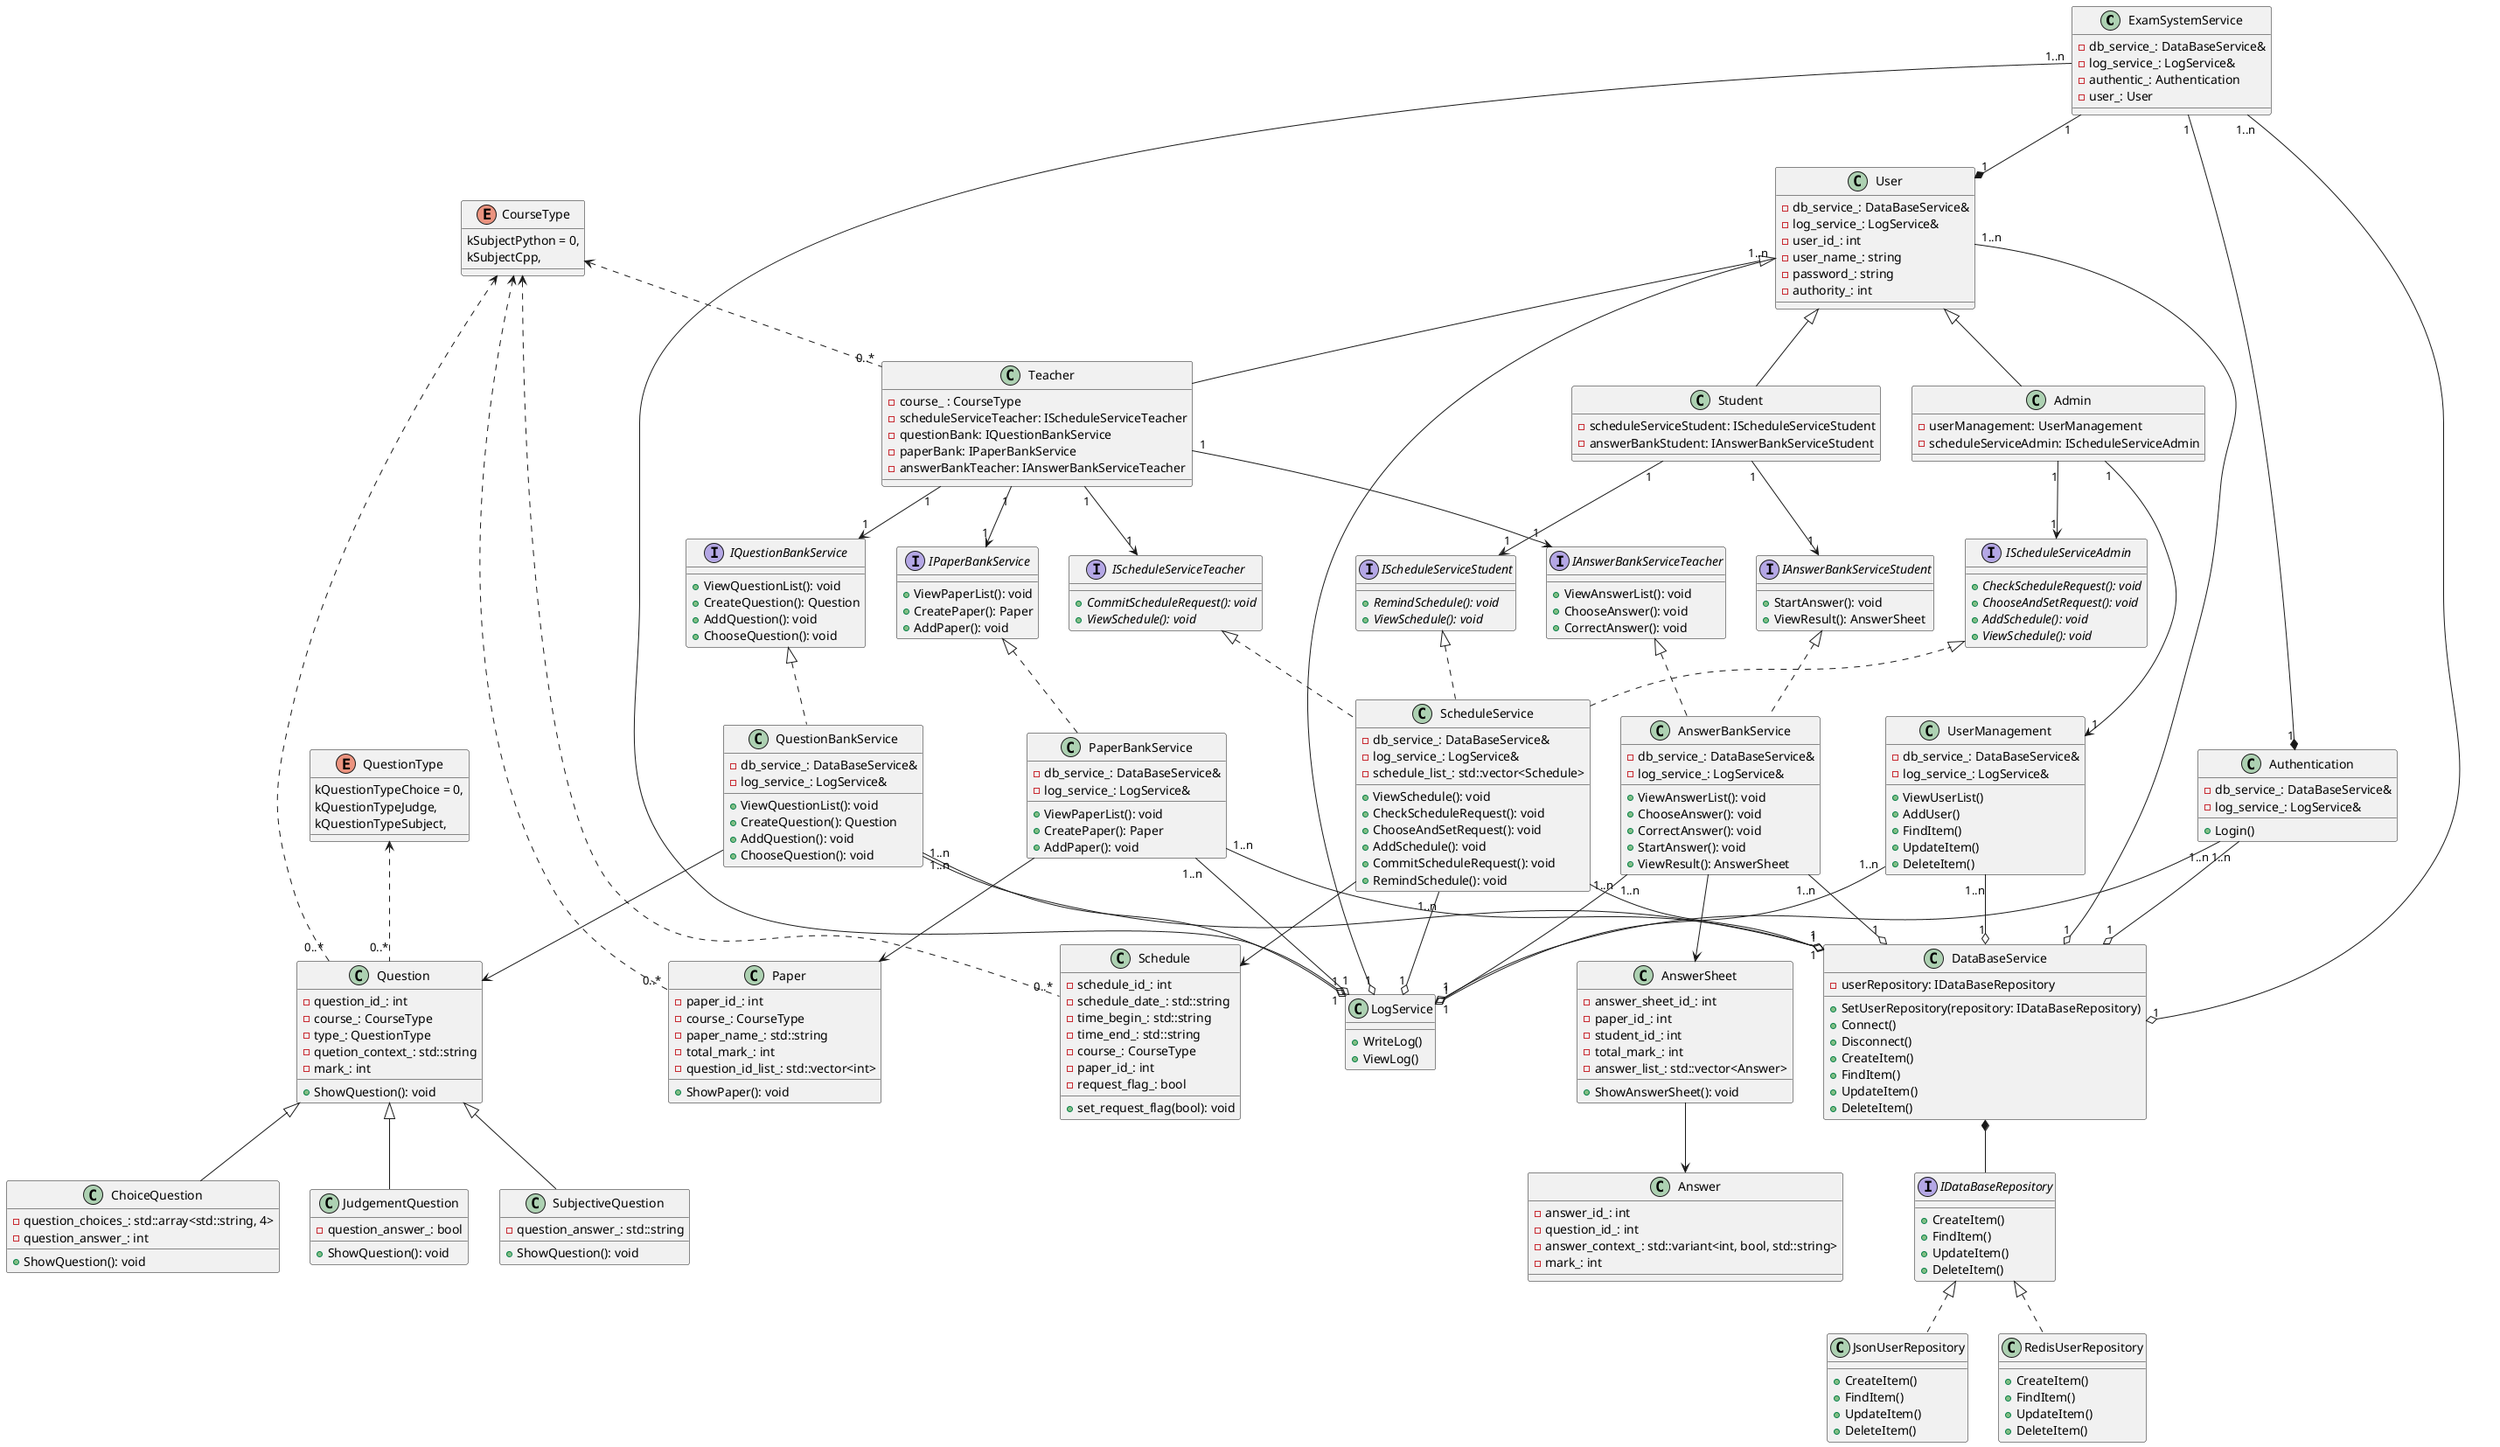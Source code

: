 @startuml

class ExamSystemService {
  - db_service_: DataBaseService&
  - log_service_: LogService&
  - authentic_: Authentication
  - user_: User
}

class User {
  - db_service_: DataBaseService&
  - log_service_: LogService&
  - user_id_: int
  - user_name_: string
  - password_: string
  - authority_: int
}

class Admin extends User {
  - userManagement: UserManagement
  - scheduleServiceAdmin: IScheduleServiceAdmin
}

class Teacher extends User {
  - course_ : CourseType
  - scheduleServiceTeacher: IScheduleServiceTeacher
  - questionBank: IQuestionBankService
  - paperBank: IPaperBankService
  - answerBankTeacher: IAnswerBankServiceTeacher
}

class Student extends User {
  - scheduleServiceStudent: IScheduleServiceStudent
  - answerBankStudent: IAnswerBankServiceStudent
}

class Authentication {
  - db_service_: DataBaseService&
  - log_service_: LogService&
  + Login()
}

class Schedule {
    - schedule_id_: int
    - schedule_date_: std::string
    - time_begin_: std::string
    - time_end_: std::string
    - course_: CourseType
    - paper_id_: int
    - request_flag_: bool
    + set_request_flag(bool): void
}

interface IScheduleServiceAdmin {
    {abstract} + CheckScheduleRequest(): void
    {abstract} + ChooseAndSetRequest(): void
    {abstract} + AddSchedule(): void
    {abstract} + ViewSchedule(): void
}

interface IScheduleServiceTeacher {
    {abstract} + CommitScheduleRequest(): void
    {abstract} + ViewSchedule(): void
}

interface IScheduleServiceStudent {
    {abstract} + RemindSchedule(): void
    {abstract} + ViewSchedule(): void
}

class ScheduleService {
    - db_service_: DataBaseService&
    - log_service_: LogService&
    - schedule_list_: std::vector<Schedule>
    + ViewSchedule(): void
    + CheckScheduleRequest(): void
    + ChooseAndSetRequest(): void
    + AddSchedule(): void
    + CommitScheduleRequest(): void
    + RemindSchedule(): void
}

class UserManagement {
  - db_service_: DataBaseService&
  - log_service_: LogService&
  + ViewUserList()
  + AddUser()
  + FindItem()
  + UpdateItem()
  + DeleteItem()
}

class Question {
  - question_id_: int
  - course_: CourseType
  - type_: QuestionType
  - quetion_context_: std::string
  - mark_: int
  + ShowQuestion(): void
}

class ChoiceQuestion extends Question {
    - question_choices_: std::array<std::string, 4>
    - question_answer_: int
    + ShowQuestion(): void
}

class JudgementQuestion extends Question {
    - question_answer_: bool
    + ShowQuestion(): void
}

class SubjectiveQuestion extends Question {
    - question_answer_: std::string
    + ShowQuestion(): void
}

interface IQuestionBankService {
    + ViewQuestionList(): void
    + CreateQuestion(): Question
    + AddQuestion(): void
    + ChooseQuestion(): void
}

class QuestionBankService {
    - db_service_: DataBaseService&
    - log_service_: LogService&
    + ViewQuestionList(): void
    + CreateQuestion(): Question
    + AddQuestion(): void
    + ChooseQuestion(): void
}

class Paper {
    - paper_id_: int
    - course_: CourseType
    - paper_name_: std::string
    - total_mark_: int
    - question_id_list_: std::vector<int>
    + ShowPaper(): void
}

interface IPaperBankService {
    + ViewPaperList(): void
    + CreatePaper(): Paper
    + AddPaper(): void
}

class PaperBankService {
    - db_service_: DataBaseService&
    - log_service_: LogService&
    + ViewPaperList(): void
    + CreatePaper(): Paper
    + AddPaper(): void
}

class Answer {
    - answer_id_: int
    - question_id_: int
    - answer_context_: std::variant<int, bool, std::string>
    - mark_: int
}

class AnswerSheet {
    - answer_sheet_id_: int
    - paper_id_: int
    - student_id_: int
    - total_mark_: int
    - answer_list_: std::vector<Answer>
    + ShowAnswerSheet(): void
}

interface IAnswerBankServiceTeacher {
    + ViewAnswerList(): void
    + ChooseAnswer(): void
    + CorrectAnswer(): void
}
interface IAnswerBankServiceStudent {
    + StartAnswer(): void
    + ViewResult(): AnswerSheet
}

class AnswerBankService {
    - db_service_: DataBaseService&
    - log_service_: LogService&
    
    + ViewAnswerList(): void
    + ChooseAnswer(): void
    + CorrectAnswer(): void
    + StartAnswer(): void
    + ViewResult(): AnswerSheet
}

interface IDataBaseRepository {
    +CreateItem()
    +FindItem()
    +UpdateItem()
    +DeleteItem()
}

class JsonUserRepository {
    +CreateItem()
    +FindItem()
    +UpdateItem()
    +DeleteItem()
}

class RedisUserRepository {
    +CreateItem()
    +FindItem()
    +UpdateItem()
    +DeleteItem()
}

class DataBaseService {
    -userRepository: IDataBaseRepository

    +SetUserRepository(repository: IDataBaseRepository)
    +Connect()
    +Disconnect()
    +CreateItem()
    +FindItem()
    +UpdateItem()
    +DeleteItem()
}



class LogService {
  + WriteLog()
  + ViewLog()
}

ExamSystemService "1..n" --o "1" DataBaseService
ExamSystemService "1..n" --o "1" LogService
ExamSystemService "1" --* "1" Authentication
ExamSystemService "1" --* "1" User

User "1..n" --o "1" DataBaseService
User "1..n" --o "1" LogService

Admin "1" --> "1" UserManagement
Admin "1" --> "1" IScheduleServiceAdmin

Teacher "1" --> "1" IScheduleServiceTeacher 
Teacher "1" --> "1" IQuestionBankService
Teacher "1" --> "1" IPaperBankService 
Teacher "1" --> "1" IAnswerBankServiceTeacher 

Student "1" --> "1" IScheduleServiceStudent
Student "1" --> "1" IAnswerBankServiceStudent

Authentication "1..n" --o "1" DataBaseService
Authentication "1..n" --o "1" LogService

IScheduleServiceAdmin <|.. ScheduleService
IScheduleServiceTeacher <|.. ScheduleService
IScheduleServiceStudent <|.. ScheduleService

ScheduleService "1..n" --o "1" DataBaseService
ScheduleService "1..n" --o "1" LogService
ScheduleService --> Schedule

UserManagement "1..n" --o "1" DataBaseService
UserManagement "1..n" --o "1" LogService

IQuestionBankService <|.. QuestionBankService
QuestionBankService "1..n" --o "1" DataBaseService
QuestionBankService "1..n" --o "1" LogService
QuestionBankService --> Question

IPaperBankService <|.. PaperBankService
PaperBankService "1..n" --o "1" DataBaseService
PaperBankService "1..n" --o "1" LogService
PaperBankService --> Paper

IAnswerBankServiceTeacher <|.. AnswerBankService
IAnswerBankServiceStudent <|.. AnswerBankService
AnswerBankService "1..n" --o "1" DataBaseService
AnswerBankService "1..n" --o "1" LogService
AnswerBankService --> AnswerSheet
AnswerSheet --> Answer

IDataBaseRepository <|.. JsonUserRepository
IDataBaseRepository <|.. RedisUserRepository
DataBaseService *-- IDataBaseRepository

enum CourseType {
   kSubjectPython = 0,
   kSubjectCpp, 
}

enum QuestionType {
    kQuestionTypeChoice = 0,
    kQuestionTypeJudge,
    kQuestionTypeSubject,
}

CourseType <.. "0..*" Schedule
CourseType <.. "0..*" Teacher
CourseType <.. "0..*" Question
CourseType <.. "0..*" Paper
QuestionType <.. "0..*" Question


@enduml
